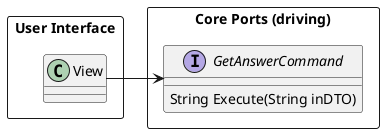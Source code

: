 @startuml

package "User Interface" <<Rectangle>> {
    class View
}

package "Core Ports (driving)" <<Rectangle>> {
    interface GetAnswerCommand {
            {method} String Execute(String inDTO)
    }

}

View -> GetAnswerCommand
@enduml

